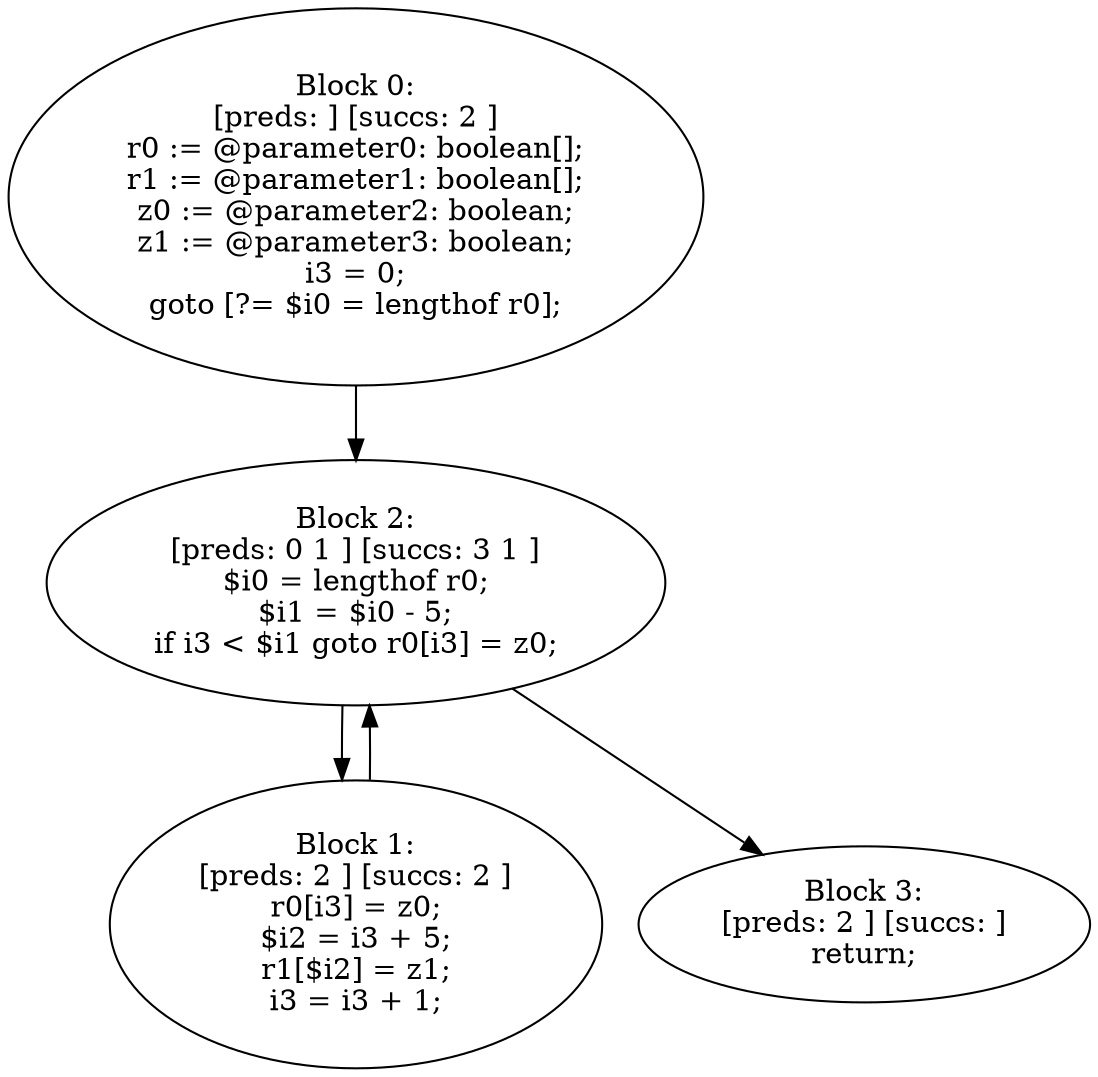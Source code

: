 digraph "unitGraph" {
    "Block 0:
[preds: ] [succs: 2 ]
r0 := @parameter0: boolean[];
r1 := @parameter1: boolean[];
z0 := @parameter2: boolean;
z1 := @parameter3: boolean;
i3 = 0;
goto [?= $i0 = lengthof r0];
"
    "Block 1:
[preds: 2 ] [succs: 2 ]
r0[i3] = z0;
$i2 = i3 + 5;
r1[$i2] = z1;
i3 = i3 + 1;
"
    "Block 2:
[preds: 0 1 ] [succs: 3 1 ]
$i0 = lengthof r0;
$i1 = $i0 - 5;
if i3 < $i1 goto r0[i3] = z0;
"
    "Block 3:
[preds: 2 ] [succs: ]
return;
"
    "Block 0:
[preds: ] [succs: 2 ]
r0 := @parameter0: boolean[];
r1 := @parameter1: boolean[];
z0 := @parameter2: boolean;
z1 := @parameter3: boolean;
i3 = 0;
goto [?= $i0 = lengthof r0];
"->"Block 2:
[preds: 0 1 ] [succs: 3 1 ]
$i0 = lengthof r0;
$i1 = $i0 - 5;
if i3 < $i1 goto r0[i3] = z0;
";
    "Block 1:
[preds: 2 ] [succs: 2 ]
r0[i3] = z0;
$i2 = i3 + 5;
r1[$i2] = z1;
i3 = i3 + 1;
"->"Block 2:
[preds: 0 1 ] [succs: 3 1 ]
$i0 = lengthof r0;
$i1 = $i0 - 5;
if i3 < $i1 goto r0[i3] = z0;
";
    "Block 2:
[preds: 0 1 ] [succs: 3 1 ]
$i0 = lengthof r0;
$i1 = $i0 - 5;
if i3 < $i1 goto r0[i3] = z0;
"->"Block 3:
[preds: 2 ] [succs: ]
return;
";
    "Block 2:
[preds: 0 1 ] [succs: 3 1 ]
$i0 = lengthof r0;
$i1 = $i0 - 5;
if i3 < $i1 goto r0[i3] = z0;
"->"Block 1:
[preds: 2 ] [succs: 2 ]
r0[i3] = z0;
$i2 = i3 + 5;
r1[$i2] = z1;
i3 = i3 + 1;
";
}
